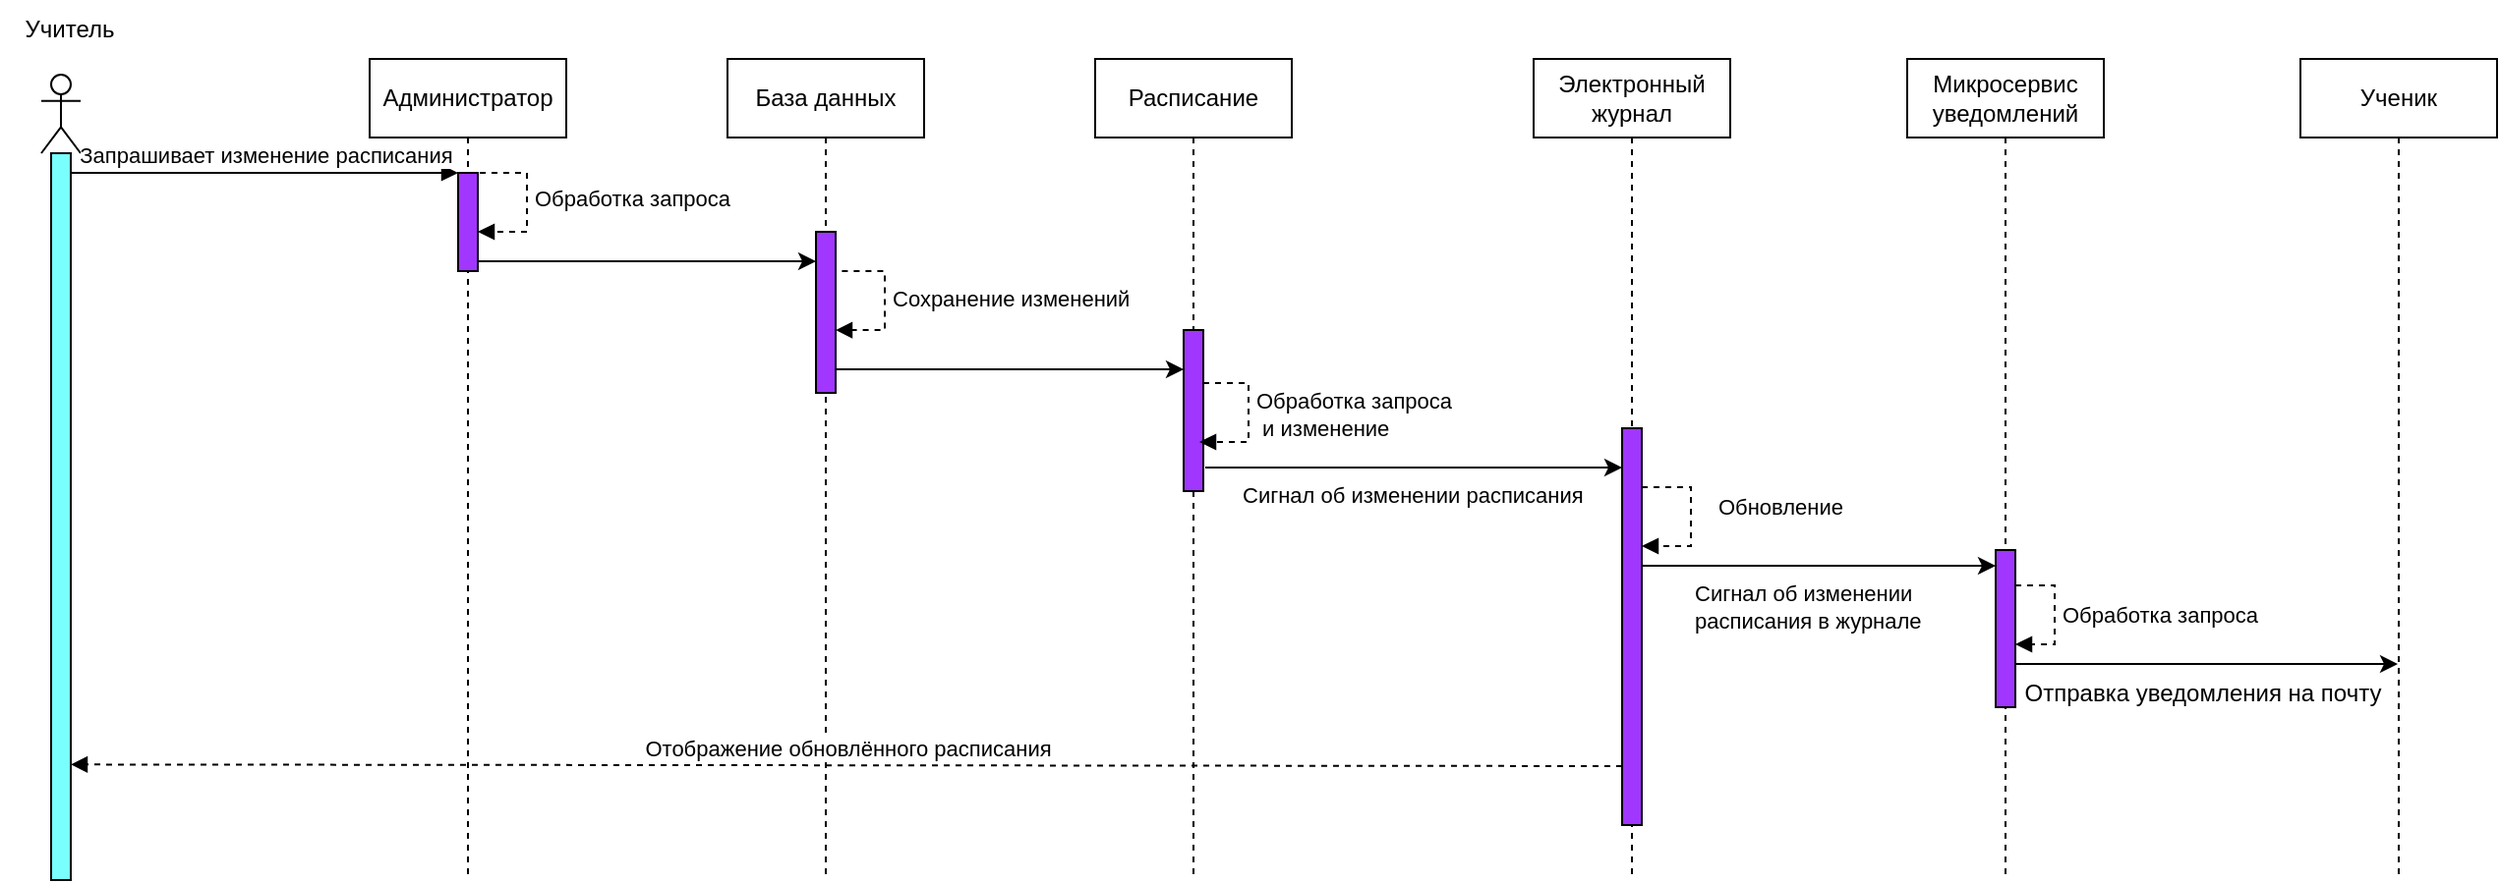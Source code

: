 <mxfile version="24.9.3">
  <diagram name="Страница — 1" id="Q3TQCacPcBfJ8IeNRYnQ">
    <mxGraphModel dx="3088" dy="1987" grid="1" gridSize="10" guides="1" tooltips="1" connect="1" arrows="1" fold="1" page="1" pageScale="1" pageWidth="827" pageHeight="1169" math="0" shadow="0">
      <root>
        <mxCell id="0" />
        <mxCell id="1" parent="0" />
        <mxCell id="blTXQbhA-aaIOvdzNJ9g-86" value="" style="endArrow=classic;html=1;rounded=0;" edge="1" parent="1" target="blTXQbhA-aaIOvdzNJ9g-75">
          <mxGeometry width="50" height="50" relative="1" as="geometry">
            <mxPoint x="-140" as="sourcePoint" />
            <mxPoint x="40" as="targetPoint" />
          </mxGeometry>
        </mxCell>
        <mxCell id="blTXQbhA-aaIOvdzNJ9g-87" value="" style="endArrow=classic;html=1;rounded=0;" edge="1" parent="1" target="blTXQbhA-aaIOvdzNJ9g-84">
          <mxGeometry width="50" height="50" relative="1" as="geometry">
            <mxPoint x="50" y="50" as="sourcePoint" />
            <mxPoint x="229.5" y="50" as="targetPoint" />
          </mxGeometry>
        </mxCell>
        <mxCell id="blTXQbhA-aaIOvdzNJ9g-35" value="" style="shape=umlLifeline;perimeter=lifelinePerimeter;whiteSpace=wrap;html=1;container=1;dropTarget=0;collapsible=0;recursiveResize=0;outlineConnect=0;portConstraint=eastwest;newEdgeStyle={&quot;curved&quot;:0,&quot;rounded&quot;:0};participant=umlActor;" vertex="1" parent="1">
          <mxGeometry x="-949" y="-250" width="20" height="410" as="geometry" />
        </mxCell>
        <mxCell id="blTXQbhA-aaIOvdzNJ9g-36" value="" style="html=1;points=[[0,0,0,0,5],[0,1,0,0,-5],[1,0,0,0,5],[1,1,0,0,-5]];perimeter=orthogonalPerimeter;outlineConnect=0;targetShapes=umlLifeline;portConstraint=eastwest;newEdgeStyle={&quot;curved&quot;:0,&quot;rounded&quot;:0};fillColor=#7AFFFF;" vertex="1" parent="blTXQbhA-aaIOvdzNJ9g-35">
          <mxGeometry x="5" y="40" width="10" height="370" as="geometry" />
        </mxCell>
        <mxCell id="blTXQbhA-aaIOvdzNJ9g-37" value="Администратор" style="shape=umlLifeline;perimeter=lifelinePerimeter;whiteSpace=wrap;html=1;container=0;dropTarget=0;collapsible=0;recursiveResize=0;outlineConnect=0;portConstraint=eastwest;newEdgeStyle={&quot;curved&quot;:0,&quot;rounded&quot;:0};" vertex="1" parent="1">
          <mxGeometry x="-782" y="-258" width="100" height="418" as="geometry" />
        </mxCell>
        <mxCell id="blTXQbhA-aaIOvdzNJ9g-44" value="Учитель" style="text;html=1;align=center;verticalAlign=middle;resizable=0;points=[];autosize=1;strokeColor=none;fillColor=none;" vertex="1" parent="1">
          <mxGeometry x="-970" y="-288" width="70" height="30" as="geometry" />
        </mxCell>
        <mxCell id="blTXQbhA-aaIOvdzNJ9g-48" value="Запрашивает изменение расписания" style="html=1;verticalAlign=bottom;endArrow=block;curved=0;rounded=0;" edge="1" parent="1" source="blTXQbhA-aaIOvdzNJ9g-36">
          <mxGeometry x="-0.002" width="80" relative="1" as="geometry">
            <mxPoint x="-927" y="-200" as="sourcePoint" />
            <mxPoint x="-737" y="-200" as="targetPoint" />
            <mxPoint as="offset" />
          </mxGeometry>
        </mxCell>
        <mxCell id="blTXQbhA-aaIOvdzNJ9g-49" value="Обработка запроса" style="html=1;align=left;spacingLeft=2;endArrow=block;rounded=0;edgeStyle=orthogonalEdgeStyle;curved=0;rounded=0;dashed=1;" edge="1" parent="1">
          <mxGeometry relative="1" as="geometry">
            <mxPoint x="-732" y="-200" as="sourcePoint" />
            <Array as="points">
              <mxPoint x="-702" y="-200" />
              <mxPoint x="-702" y="-170" />
            </Array>
            <mxPoint x="-727" y="-170" as="targetPoint" />
          </mxGeometry>
        </mxCell>
        <mxCell id="blTXQbhA-aaIOvdzNJ9g-38" value="" style="html=1;points=[[0,0,0,0,5],[0,1,0,0,-5],[1,0,0,0,5],[1,1,0,0,-5]];perimeter=orthogonalPerimeter;outlineConnect=0;targetShapes=umlLifeline;portConstraint=eastwest;newEdgeStyle={&quot;curved&quot;:0,&quot;rounded&quot;:0};fillColor=#A136FF;fontStyle=1" vertex="1" parent="1">
          <mxGeometry x="-737" y="-200" width="10" height="50" as="geometry" />
        </mxCell>
        <mxCell id="blTXQbhA-aaIOvdzNJ9g-63" value="База данных" style="shape=umlLifeline;perimeter=lifelinePerimeter;whiteSpace=wrap;html=1;container=1;dropTarget=0;collapsible=0;recursiveResize=0;outlineConnect=0;portConstraint=eastwest;newEdgeStyle={&quot;curved&quot;:0,&quot;rounded&quot;:0};" vertex="1" parent="1">
          <mxGeometry x="-600" y="-258" width="100" height="418" as="geometry" />
        </mxCell>
        <mxCell id="blTXQbhA-aaIOvdzNJ9g-64" value="" style="html=1;points=[[0,0,0,0,5],[0,1,0,0,-5],[1,0,0,0,5],[1,1,0,0,-5]];perimeter=orthogonalPerimeter;outlineConnect=0;targetShapes=umlLifeline;portConstraint=eastwest;newEdgeStyle={&quot;curved&quot;:0,&quot;rounded&quot;:0};fillColor=#A136FF;fontStyle=1" vertex="1" parent="blTXQbhA-aaIOvdzNJ9g-63">
          <mxGeometry x="45" y="88" width="10" height="82" as="geometry" />
        </mxCell>
        <mxCell id="blTXQbhA-aaIOvdzNJ9g-65" value="" style="endArrow=classic;html=1;rounded=0;exitX=1;exitY=1;exitDx=0;exitDy=-5;exitPerimeter=0;" edge="1" parent="1" source="blTXQbhA-aaIOvdzNJ9g-38" target="blTXQbhA-aaIOvdzNJ9g-64">
          <mxGeometry width="50" height="50" relative="1" as="geometry">
            <mxPoint x="-660" y="-110" as="sourcePoint" />
            <mxPoint x="-560" y="-155" as="targetPoint" />
          </mxGeometry>
        </mxCell>
        <mxCell id="blTXQbhA-aaIOvdzNJ9g-66" value="Сохранение изменений" style="html=1;align=left;spacingLeft=2;endArrow=block;rounded=0;edgeStyle=orthogonalEdgeStyle;curved=0;rounded=0;dashed=1;exitX=1;exitY=0.278;exitDx=0;exitDy=0;exitPerimeter=0;" edge="1" parent="1" source="blTXQbhA-aaIOvdzNJ9g-64">
          <mxGeometry relative="1" as="geometry">
            <mxPoint x="-540" y="-150" as="sourcePoint" />
            <Array as="points">
              <mxPoint x="-520" y="-150" />
              <mxPoint x="-520" y="-120" />
            </Array>
            <mxPoint x="-545" y="-119.966" as="targetPoint" />
          </mxGeometry>
        </mxCell>
        <mxCell id="blTXQbhA-aaIOvdzNJ9g-67" value="Расписание" style="shape=umlLifeline;perimeter=lifelinePerimeter;whiteSpace=wrap;html=1;container=1;dropTarget=0;collapsible=0;recursiveResize=0;outlineConnect=0;portConstraint=eastwest;newEdgeStyle={&quot;curved&quot;:0,&quot;rounded&quot;:0};" vertex="1" parent="1">
          <mxGeometry x="-413" y="-258" width="100" height="418" as="geometry" />
        </mxCell>
        <mxCell id="blTXQbhA-aaIOvdzNJ9g-68" value="" style="html=1;points=[[0,0,0,0,5],[0,1,0,0,-5],[1,0,0,0,5],[1,1,0,0,-5]];perimeter=orthogonalPerimeter;outlineConnect=0;targetShapes=umlLifeline;portConstraint=eastwest;newEdgeStyle={&quot;curved&quot;:0,&quot;rounded&quot;:0};fillColor=#A136FF;fontStyle=1" vertex="1" parent="blTXQbhA-aaIOvdzNJ9g-67">
          <mxGeometry x="45" y="138" width="10" height="82" as="geometry" />
        </mxCell>
        <mxCell id="blTXQbhA-aaIOvdzNJ9g-72" value="" style="endArrow=classic;html=1;rounded=0;" edge="1" parent="1" target="blTXQbhA-aaIOvdzNJ9g-68">
          <mxGeometry width="50" height="50" relative="1" as="geometry">
            <mxPoint x="-545" y="-100" as="sourcePoint" />
            <mxPoint x="-370" y="-100" as="targetPoint" />
          </mxGeometry>
        </mxCell>
        <mxCell id="blTXQbhA-aaIOvdzNJ9g-73" value="Обработка запроса&lt;br&gt;&amp;nbsp;и изменение" style="html=1;align=left;spacingLeft=2;endArrow=block;rounded=0;edgeStyle=orthogonalEdgeStyle;curved=0;rounded=0;dashed=1;" edge="1" parent="1" source="blTXQbhA-aaIOvdzNJ9g-68">
          <mxGeometry relative="1" as="geometry">
            <mxPoint x="-350" y="-93" as="sourcePoint" />
            <Array as="points">
              <mxPoint x="-335" y="-93" />
              <mxPoint x="-335" y="-63" />
            </Array>
            <mxPoint x="-360" y="-63" as="targetPoint" />
          </mxGeometry>
        </mxCell>
        <mxCell id="blTXQbhA-aaIOvdzNJ9g-74" value="Микросервис уведомлений" style="shape=umlLifeline;perimeter=lifelinePerimeter;whiteSpace=wrap;html=1;container=1;dropTarget=0;collapsible=0;recursiveResize=0;outlineConnect=0;portConstraint=eastwest;newEdgeStyle={&quot;curved&quot;:0,&quot;rounded&quot;:0};" vertex="1" parent="1">
          <mxGeometry y="-258" width="100" height="418" as="geometry" />
        </mxCell>
        <mxCell id="blTXQbhA-aaIOvdzNJ9g-76" value="Обработка запроса&lt;br&gt;" style="html=1;align=left;spacingLeft=2;endArrow=block;rounded=0;edgeStyle=orthogonalEdgeStyle;curved=0;rounded=0;dashed=1;" edge="1" parent="blTXQbhA-aaIOvdzNJ9g-74">
          <mxGeometry relative="1" as="geometry">
            <mxPoint x="55" y="268" as="sourcePoint" />
            <Array as="points">
              <mxPoint x="75" y="268" />
              <mxPoint x="75" y="298" />
            </Array>
            <mxPoint x="55" y="298" as="targetPoint" />
          </mxGeometry>
        </mxCell>
        <mxCell id="blTXQbhA-aaIOvdzNJ9g-75" value="" style="html=1;points=[[0,0,0,0,5],[0,1,0,0,-5],[1,0,0,0,5],[1,1,0,0,-5]];perimeter=orthogonalPerimeter;outlineConnect=0;targetShapes=umlLifeline;portConstraint=eastwest;newEdgeStyle={&quot;curved&quot;:0,&quot;rounded&quot;:0};fillColor=#A136FF;fontStyle=1" vertex="1" parent="blTXQbhA-aaIOvdzNJ9g-74">
          <mxGeometry x="45" y="250" width="10" height="80" as="geometry" />
        </mxCell>
        <mxCell id="blTXQbhA-aaIOvdzNJ9g-78" value="Электронный журнал" style="shape=umlLifeline;perimeter=lifelinePerimeter;whiteSpace=wrap;html=1;container=1;dropTarget=0;collapsible=0;recursiveResize=0;outlineConnect=0;portConstraint=eastwest;newEdgeStyle={&quot;curved&quot;:0,&quot;rounded&quot;:0};" vertex="1" parent="1">
          <mxGeometry x="-190" y="-258" width="100" height="418" as="geometry" />
        </mxCell>
        <mxCell id="blTXQbhA-aaIOvdzNJ9g-79" value="" style="html=1;points=[[0,0,0,0,5],[0,1,0,0,-5],[1,0,0,0,5],[1,1,0,0,-5]];perimeter=orthogonalPerimeter;outlineConnect=0;targetShapes=umlLifeline;portConstraint=eastwest;newEdgeStyle={&quot;curved&quot;:0,&quot;rounded&quot;:0};fillColor=#A136FF;fontStyle=1" vertex="1" parent="blTXQbhA-aaIOvdzNJ9g-78">
          <mxGeometry x="45" y="188" width="10" height="202" as="geometry" />
        </mxCell>
        <mxCell id="blTXQbhA-aaIOvdzNJ9g-80" value="Обновление" style="html=1;align=left;spacingLeft=2;endArrow=block;rounded=0;edgeStyle=orthogonalEdgeStyle;curved=0;rounded=0;dashed=1;" edge="1" parent="blTXQbhA-aaIOvdzNJ9g-78">
          <mxGeometry x="-0.125" y="10" relative="1" as="geometry">
            <mxPoint x="55" y="218" as="sourcePoint" />
            <Array as="points">
              <mxPoint x="80" y="218" />
              <mxPoint x="80" y="248" />
            </Array>
            <mxPoint x="55" y="248" as="targetPoint" />
            <mxPoint as="offset" />
          </mxGeometry>
        </mxCell>
        <mxCell id="blTXQbhA-aaIOvdzNJ9g-81" value="&lt;span style=&quot;color: rgb(0, 0, 0); font-family: Helvetica; font-size: 11px; font-style: normal; font-variant-ligatures: normal; font-variant-caps: normal; font-weight: 400; letter-spacing: normal; orphans: 2; text-align: center; text-indent: 0px; text-transform: none; widows: 2; word-spacing: 0px; -webkit-text-stroke-width: 0px; white-space: nowrap; background-color: rgb(255, 255, 255); text-decoration-thickness: initial; text-decoration-style: initial; text-decoration-color: initial; display: inline !important; float: none;&quot;&gt;Сигнал об изменении расписания&lt;/span&gt;" style="text;whiteSpace=wrap;html=1;" vertex="1" parent="1">
          <mxGeometry x="-340" y="-50" width="210" height="40" as="geometry" />
        </mxCell>
        <mxCell id="blTXQbhA-aaIOvdzNJ9g-82" value="" style="endArrow=classic;html=1;rounded=0;" edge="1" parent="1" target="blTXQbhA-aaIOvdzNJ9g-79">
          <mxGeometry width="50" height="50" relative="1" as="geometry">
            <mxPoint x="-357" y="-50" as="sourcePoint" />
            <mxPoint x="-140" y="-50" as="targetPoint" />
          </mxGeometry>
        </mxCell>
        <mxCell id="blTXQbhA-aaIOvdzNJ9g-83" value="Отображение обновлённого расписания" style="html=1;verticalAlign=bottom;endArrow=block;curved=0;rounded=0;dashed=1;entryX=1;entryY=0.841;entryDx=0;entryDy=0;entryPerimeter=0;" edge="1" parent="1" target="blTXQbhA-aaIOvdzNJ9g-36">
          <mxGeometry width="80" relative="1" as="geometry">
            <mxPoint x="-145" y="102" as="sourcePoint" />
            <mxPoint x="-930" y="102" as="targetPoint" />
          </mxGeometry>
        </mxCell>
        <mxCell id="blTXQbhA-aaIOvdzNJ9g-84" value="Ученик" style="shape=umlLifeline;perimeter=lifelinePerimeter;whiteSpace=wrap;html=1;container=1;dropTarget=0;collapsible=0;recursiveResize=0;outlineConnect=0;portConstraint=eastwest;newEdgeStyle={&quot;curved&quot;:0,&quot;rounded&quot;:0};" vertex="1" parent="1">
          <mxGeometry x="200" y="-258" width="100" height="418" as="geometry" />
        </mxCell>
        <mxCell id="blTXQbhA-aaIOvdzNJ9g-88" value="Отправка уведомления на почту" style="text;html=1;align=center;verticalAlign=middle;resizable=0;points=[];autosize=1;strokeColor=none;fillColor=none;" vertex="1" parent="1">
          <mxGeometry x="50" y="50" width="200" height="30" as="geometry" />
        </mxCell>
        <mxCell id="blTXQbhA-aaIOvdzNJ9g-89" value="&lt;span style=&quot;color: rgb(0, 0, 0); font-family: Helvetica; font-size: 11px; font-style: normal; font-variant-ligatures: normal; font-variant-caps: normal; font-weight: 400; letter-spacing: normal; orphans: 2; text-align: center; text-indent: 0px; text-transform: none; widows: 2; word-spacing: 0px; -webkit-text-stroke-width: 0px; white-space: nowrap; background-color: rgb(255, 255, 255); text-decoration-thickness: initial; text-decoration-style: initial; text-decoration-color: initial; display: inline !important; float: none;&quot;&gt;Сигнал об изменении&amp;nbsp;&lt;/span&gt;&lt;div&gt;&lt;span style=&quot;color: rgb(0, 0, 0); font-family: Helvetica; font-size: 11px; font-style: normal; font-variant-ligatures: normal; font-variant-caps: normal; font-weight: 400; letter-spacing: normal; orphans: 2; text-align: center; text-indent: 0px; text-transform: none; widows: 2; word-spacing: 0px; -webkit-text-stroke-width: 0px; white-space: nowrap; background-color: rgb(255, 255, 255); text-decoration-thickness: initial; text-decoration-style: initial; text-decoration-color: initial; display: inline !important; float: none;&quot;&gt;расписания в журнале&lt;/span&gt;&lt;/div&gt;" style="text;whiteSpace=wrap;html=1;" vertex="1" parent="1">
          <mxGeometry x="-110" width="150" height="40" as="geometry" />
        </mxCell>
      </root>
    </mxGraphModel>
  </diagram>
</mxfile>

